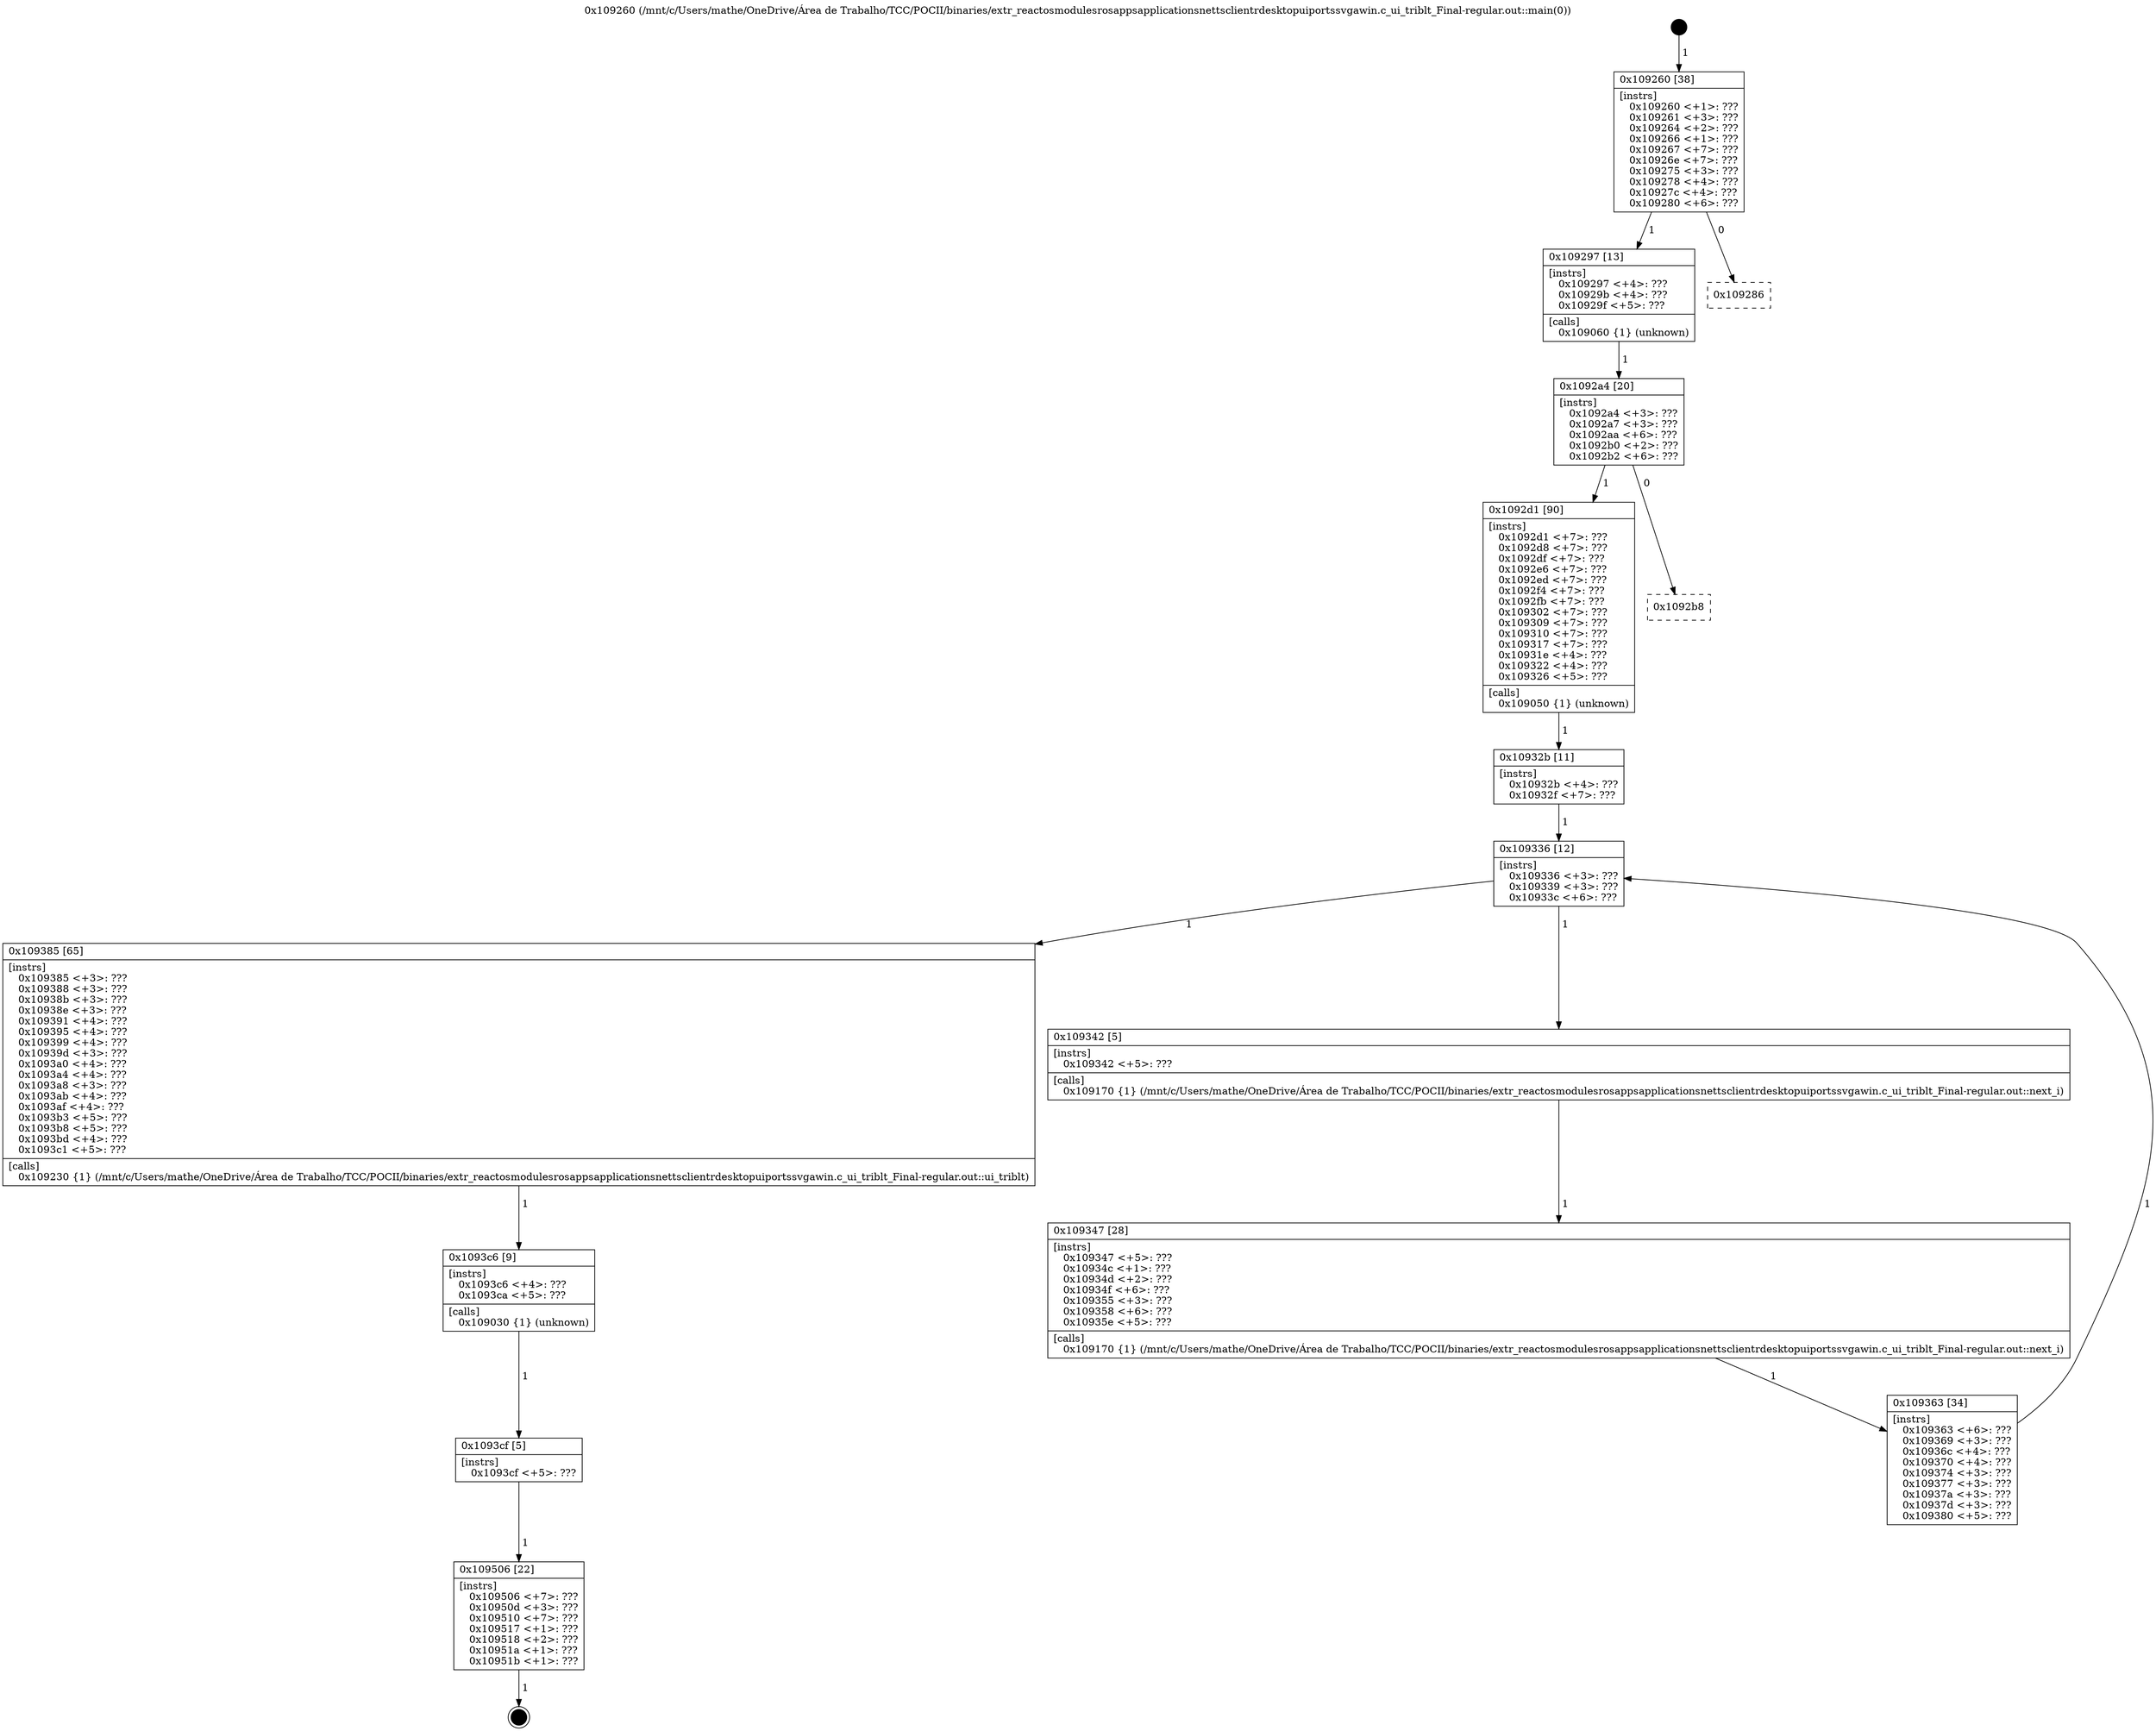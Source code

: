 digraph "0x109260" {
  label = "0x109260 (/mnt/c/Users/mathe/OneDrive/Área de Trabalho/TCC/POCII/binaries/extr_reactosmodulesrosappsapplicationsnettsclientrdesktopuiportssvgawin.c_ui_triblt_Final-regular.out::main(0))"
  labelloc = "t"
  node[shape=record]

  Entry [label="",width=0.3,height=0.3,shape=circle,fillcolor=black,style=filled]
  "0x109260" [label="{
     0x109260 [38]\l
     | [instrs]\l
     &nbsp;&nbsp;0x109260 \<+1\>: ???\l
     &nbsp;&nbsp;0x109261 \<+3\>: ???\l
     &nbsp;&nbsp;0x109264 \<+2\>: ???\l
     &nbsp;&nbsp;0x109266 \<+1\>: ???\l
     &nbsp;&nbsp;0x109267 \<+7\>: ???\l
     &nbsp;&nbsp;0x10926e \<+7\>: ???\l
     &nbsp;&nbsp;0x109275 \<+3\>: ???\l
     &nbsp;&nbsp;0x109278 \<+4\>: ???\l
     &nbsp;&nbsp;0x10927c \<+4\>: ???\l
     &nbsp;&nbsp;0x109280 \<+6\>: ???\l
  }"]
  "0x109297" [label="{
     0x109297 [13]\l
     | [instrs]\l
     &nbsp;&nbsp;0x109297 \<+4\>: ???\l
     &nbsp;&nbsp;0x10929b \<+4\>: ???\l
     &nbsp;&nbsp;0x10929f \<+5\>: ???\l
     | [calls]\l
     &nbsp;&nbsp;0x109060 \{1\} (unknown)\l
  }"]
  "0x109286" [label="{
     0x109286\l
  }", style=dashed]
  "0x1092a4" [label="{
     0x1092a4 [20]\l
     | [instrs]\l
     &nbsp;&nbsp;0x1092a4 \<+3\>: ???\l
     &nbsp;&nbsp;0x1092a7 \<+3\>: ???\l
     &nbsp;&nbsp;0x1092aa \<+6\>: ???\l
     &nbsp;&nbsp;0x1092b0 \<+2\>: ???\l
     &nbsp;&nbsp;0x1092b2 \<+6\>: ???\l
  }"]
  "0x1092d1" [label="{
     0x1092d1 [90]\l
     | [instrs]\l
     &nbsp;&nbsp;0x1092d1 \<+7\>: ???\l
     &nbsp;&nbsp;0x1092d8 \<+7\>: ???\l
     &nbsp;&nbsp;0x1092df \<+7\>: ???\l
     &nbsp;&nbsp;0x1092e6 \<+7\>: ???\l
     &nbsp;&nbsp;0x1092ed \<+7\>: ???\l
     &nbsp;&nbsp;0x1092f4 \<+7\>: ???\l
     &nbsp;&nbsp;0x1092fb \<+7\>: ???\l
     &nbsp;&nbsp;0x109302 \<+7\>: ???\l
     &nbsp;&nbsp;0x109309 \<+7\>: ???\l
     &nbsp;&nbsp;0x109310 \<+7\>: ???\l
     &nbsp;&nbsp;0x109317 \<+7\>: ???\l
     &nbsp;&nbsp;0x10931e \<+4\>: ???\l
     &nbsp;&nbsp;0x109322 \<+4\>: ???\l
     &nbsp;&nbsp;0x109326 \<+5\>: ???\l
     | [calls]\l
     &nbsp;&nbsp;0x109050 \{1\} (unknown)\l
  }"]
  "0x1092b8" [label="{
     0x1092b8\l
  }", style=dashed]
  "0x109336" [label="{
     0x109336 [12]\l
     | [instrs]\l
     &nbsp;&nbsp;0x109336 \<+3\>: ???\l
     &nbsp;&nbsp;0x109339 \<+3\>: ???\l
     &nbsp;&nbsp;0x10933c \<+6\>: ???\l
  }"]
  "0x109385" [label="{
     0x109385 [65]\l
     | [instrs]\l
     &nbsp;&nbsp;0x109385 \<+3\>: ???\l
     &nbsp;&nbsp;0x109388 \<+3\>: ???\l
     &nbsp;&nbsp;0x10938b \<+3\>: ???\l
     &nbsp;&nbsp;0x10938e \<+3\>: ???\l
     &nbsp;&nbsp;0x109391 \<+4\>: ???\l
     &nbsp;&nbsp;0x109395 \<+4\>: ???\l
     &nbsp;&nbsp;0x109399 \<+4\>: ???\l
     &nbsp;&nbsp;0x10939d \<+3\>: ???\l
     &nbsp;&nbsp;0x1093a0 \<+4\>: ???\l
     &nbsp;&nbsp;0x1093a4 \<+4\>: ???\l
     &nbsp;&nbsp;0x1093a8 \<+3\>: ???\l
     &nbsp;&nbsp;0x1093ab \<+4\>: ???\l
     &nbsp;&nbsp;0x1093af \<+4\>: ???\l
     &nbsp;&nbsp;0x1093b3 \<+5\>: ???\l
     &nbsp;&nbsp;0x1093b8 \<+5\>: ???\l
     &nbsp;&nbsp;0x1093bd \<+4\>: ???\l
     &nbsp;&nbsp;0x1093c1 \<+5\>: ???\l
     | [calls]\l
     &nbsp;&nbsp;0x109230 \{1\} (/mnt/c/Users/mathe/OneDrive/Área de Trabalho/TCC/POCII/binaries/extr_reactosmodulesrosappsapplicationsnettsclientrdesktopuiportssvgawin.c_ui_triblt_Final-regular.out::ui_triblt)\l
  }"]
  "0x109342" [label="{
     0x109342 [5]\l
     | [instrs]\l
     &nbsp;&nbsp;0x109342 \<+5\>: ???\l
     | [calls]\l
     &nbsp;&nbsp;0x109170 \{1\} (/mnt/c/Users/mathe/OneDrive/Área de Trabalho/TCC/POCII/binaries/extr_reactosmodulesrosappsapplicationsnettsclientrdesktopuiportssvgawin.c_ui_triblt_Final-regular.out::next_i)\l
  }"]
  "0x109347" [label="{
     0x109347 [28]\l
     | [instrs]\l
     &nbsp;&nbsp;0x109347 \<+5\>: ???\l
     &nbsp;&nbsp;0x10934c \<+1\>: ???\l
     &nbsp;&nbsp;0x10934d \<+2\>: ???\l
     &nbsp;&nbsp;0x10934f \<+6\>: ???\l
     &nbsp;&nbsp;0x109355 \<+3\>: ???\l
     &nbsp;&nbsp;0x109358 \<+6\>: ???\l
     &nbsp;&nbsp;0x10935e \<+5\>: ???\l
     | [calls]\l
     &nbsp;&nbsp;0x109170 \{1\} (/mnt/c/Users/mathe/OneDrive/Área de Trabalho/TCC/POCII/binaries/extr_reactosmodulesrosappsapplicationsnettsclientrdesktopuiportssvgawin.c_ui_triblt_Final-regular.out::next_i)\l
  }"]
  "0x109363" [label="{
     0x109363 [34]\l
     | [instrs]\l
     &nbsp;&nbsp;0x109363 \<+6\>: ???\l
     &nbsp;&nbsp;0x109369 \<+3\>: ???\l
     &nbsp;&nbsp;0x10936c \<+4\>: ???\l
     &nbsp;&nbsp;0x109370 \<+4\>: ???\l
     &nbsp;&nbsp;0x109374 \<+3\>: ???\l
     &nbsp;&nbsp;0x109377 \<+3\>: ???\l
     &nbsp;&nbsp;0x10937a \<+3\>: ???\l
     &nbsp;&nbsp;0x10937d \<+3\>: ???\l
     &nbsp;&nbsp;0x109380 \<+5\>: ???\l
  }"]
  "0x10932b" [label="{
     0x10932b [11]\l
     | [instrs]\l
     &nbsp;&nbsp;0x10932b \<+4\>: ???\l
     &nbsp;&nbsp;0x10932f \<+7\>: ???\l
  }"]
  "0x1093c6" [label="{
     0x1093c6 [9]\l
     | [instrs]\l
     &nbsp;&nbsp;0x1093c6 \<+4\>: ???\l
     &nbsp;&nbsp;0x1093ca \<+5\>: ???\l
     | [calls]\l
     &nbsp;&nbsp;0x109030 \{1\} (unknown)\l
  }"]
  "0x1093cf" [label="{
     0x1093cf [5]\l
     | [instrs]\l
     &nbsp;&nbsp;0x1093cf \<+5\>: ???\l
  }"]
  "0x109506" [label="{
     0x109506 [22]\l
     | [instrs]\l
     &nbsp;&nbsp;0x109506 \<+7\>: ???\l
     &nbsp;&nbsp;0x10950d \<+3\>: ???\l
     &nbsp;&nbsp;0x109510 \<+7\>: ???\l
     &nbsp;&nbsp;0x109517 \<+1\>: ???\l
     &nbsp;&nbsp;0x109518 \<+2\>: ???\l
     &nbsp;&nbsp;0x10951a \<+1\>: ???\l
     &nbsp;&nbsp;0x10951b \<+1\>: ???\l
  }"]
  Exit [label="",width=0.3,height=0.3,shape=circle,fillcolor=black,style=filled,peripheries=2]
  Entry -> "0x109260" [label=" 1"]
  "0x109260" -> "0x109297" [label=" 1"]
  "0x109260" -> "0x109286" [label=" 0"]
  "0x109297" -> "0x1092a4" [label=" 1"]
  "0x1092a4" -> "0x1092d1" [label=" 1"]
  "0x1092a4" -> "0x1092b8" [label=" 0"]
  "0x1092d1" -> "0x10932b" [label=" 1"]
  "0x109336" -> "0x109385" [label=" 1"]
  "0x109336" -> "0x109342" [label=" 1"]
  "0x109342" -> "0x109347" [label=" 1"]
  "0x109347" -> "0x109363" [label=" 1"]
  "0x10932b" -> "0x109336" [label=" 1"]
  "0x109363" -> "0x109336" [label=" 1"]
  "0x109385" -> "0x1093c6" [label=" 1"]
  "0x1093c6" -> "0x1093cf" [label=" 1"]
  "0x1093cf" -> "0x109506" [label=" 1"]
  "0x109506" -> Exit [label=" 1"]
}

